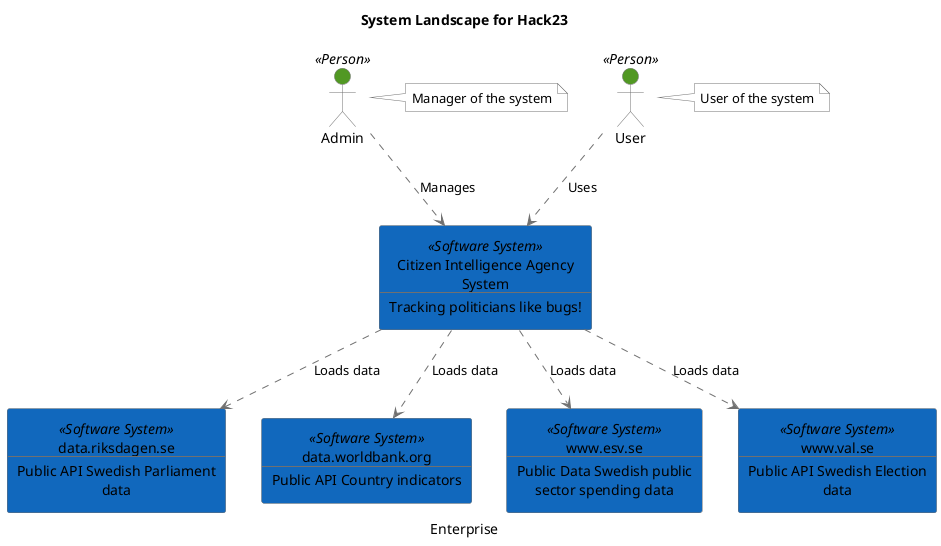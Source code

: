 @startuml(id="Enterprise")
title System Landscape for Hack23
caption "Enterprise"

skinparam {
  shadowing false
  arrowColor #707070
  actorBorderColor #707070
  componentBorderColor #707070
  rectangleBorderColor #707070
  noteBackgroundColor #ffffff
  noteBorderColor #707070
  defaultTextAlignment center
  wrapWidth 200
  maxMessageSize 100
}
actor "Admin" <<Person>> as 2 #519823
note right of 2
  Manager of the system
end note
actor "User" <<Person>> as 1 #519823
note right of 1
  User of the system
end note
rectangle 3 <<Software System>> #1168bd [
  Citizen Intelligence Agency System
  --
  Tracking politicians like bugs!
]
rectangle 4 <<Software System>> #1168bd [
  data.riksdagen.se
  --
  Public API Swedish Parliament data
]
rectangle 5 <<Software System>> #1168bd [
  data.worldbank.org
  --
  Public API Country indicators
]
rectangle 7 <<Software System>> #1168bd [
  www.esv.se
  --
  Public Data Swedish public sector spending data
]
rectangle 6 <<Software System>> #1168bd [
  www.val.se
  --
  Public API Swedish Election data
]
2 .[#707070].> 3 : Manages
3 .[#707070].> 4 : Loads data
3 .[#707070].> 5 : Loads data
3 .[#707070].> 7 : Loads data
3 .[#707070].> 6 : Loads data
1 .[#707070].> 3 : Uses
@enduml